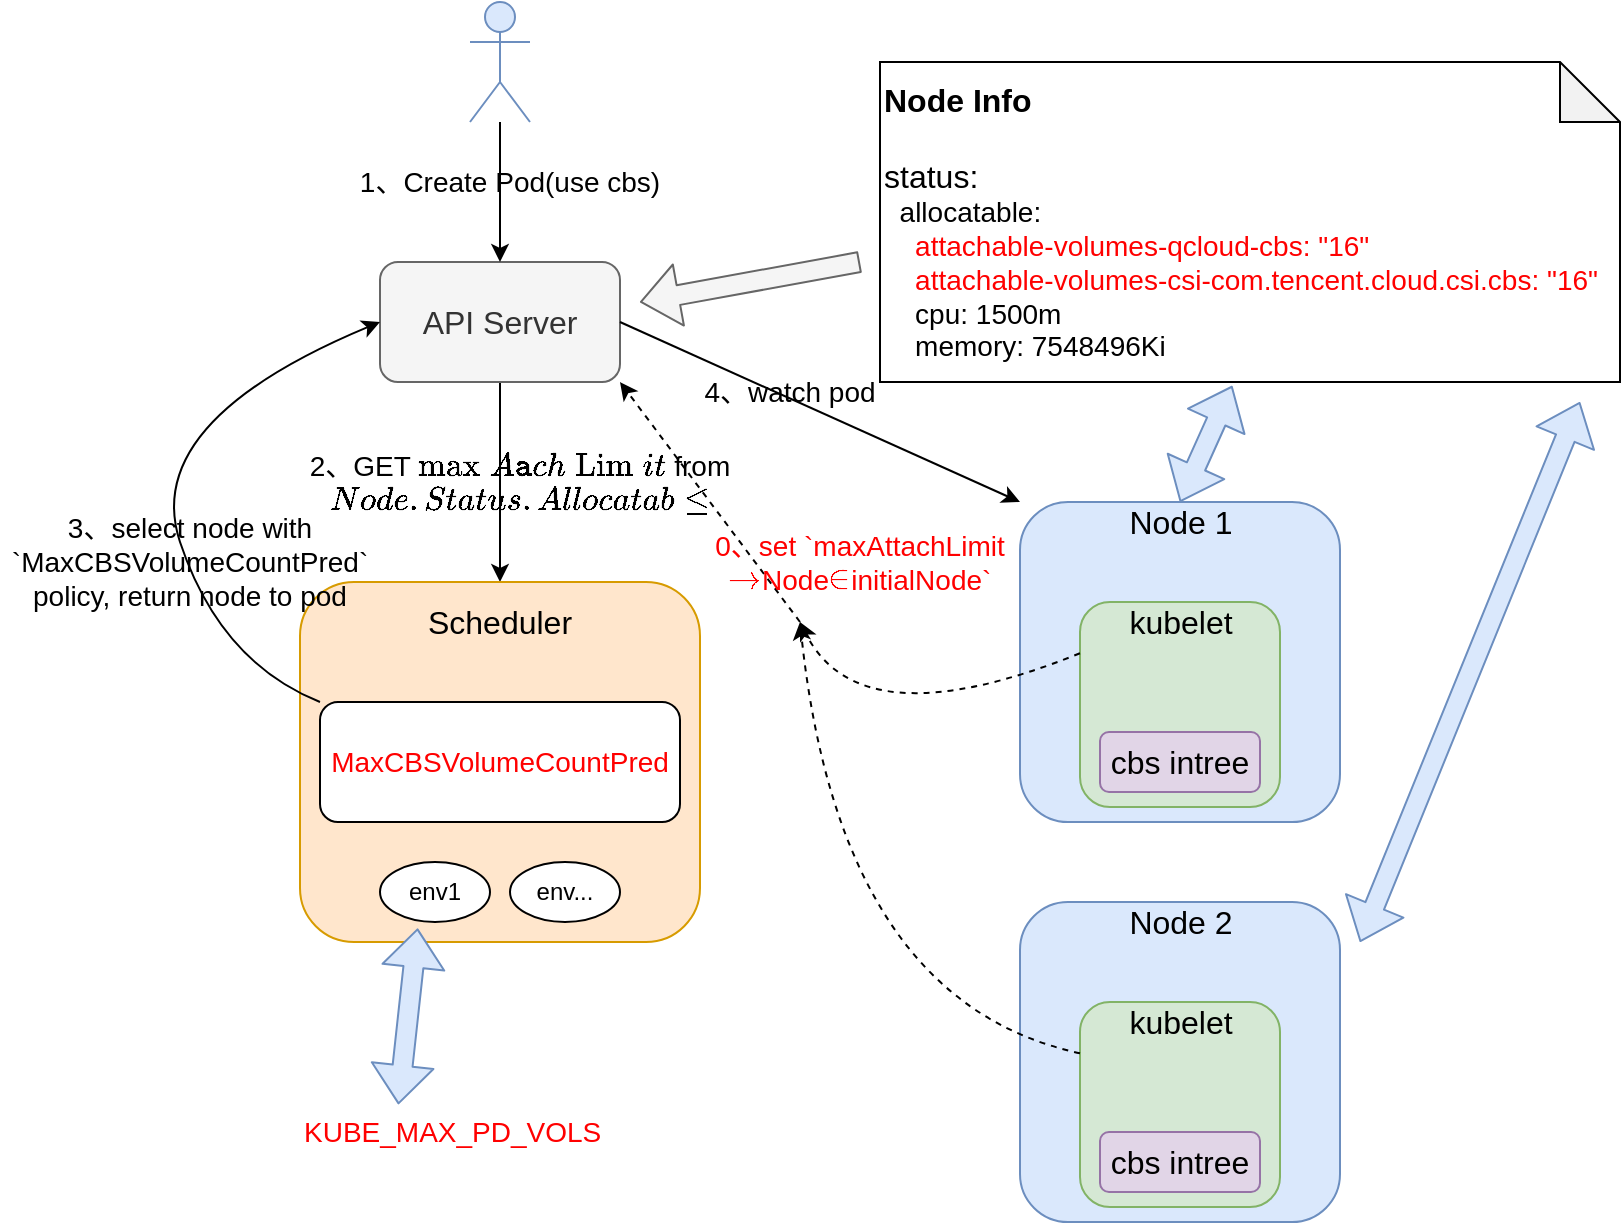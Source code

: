 <mxfile version="12.7.9" type="device"><diagram id="Mnjaka3PURQSS_6IVjl2" name="第 1 页"><mxGraphModel dx="1042" dy="628" grid="0" gridSize="10" guides="1" tooltips="1" connect="1" arrows="1" fold="1" page="1" pageScale="1" pageWidth="827" pageHeight="1169" math="0" shadow="0"><root><mxCell id="0"/><mxCell id="1" parent="0"/><mxCell id="3XXLVkNquDwTSfcZyb0T-8" value="" style="edgeStyle=orthogonalEdgeStyle;rounded=0;orthogonalLoop=1;jettySize=auto;html=1;entryX=0.5;entryY=0;entryDx=0;entryDy=0;" edge="1" parent="1" source="3XXLVkNquDwTSfcZyb0T-1" target="3XXLVkNquDwTSfcZyb0T-3"><mxGeometry relative="1" as="geometry"><mxPoint x="261" y="457" as="targetPoint"/></mxGeometry></mxCell><mxCell id="3XXLVkNquDwTSfcZyb0T-1" value="&lt;span style=&quot;color: rgb(51 , 51 , 51) ; font-size: 16px ; white-space: normal&quot;&gt;API Server&lt;/span&gt;" style="rounded=1;whiteSpace=wrap;html=1;fillColor=#f5f5f5;strokeColor=#666666;fontColor=#333333;" vertex="1" parent="1"><mxGeometry x="201" y="317" width="120" height="60" as="geometry"/></mxCell><mxCell id="3XXLVkNquDwTSfcZyb0T-3" value="" style="rounded=1;whiteSpace=wrap;html=1;fillColor=#ffe6cc;strokeColor=#d79b00;" vertex="1" parent="1"><mxGeometry x="161" y="477" width="200" height="180" as="geometry"/></mxCell><mxCell id="3XXLVkNquDwTSfcZyb0T-4" value="&lt;font style=&quot;font-size: 16px&quot;&gt;Scheduler&lt;/font&gt;" style="text;html=1;strokeColor=none;fillColor=none;align=center;verticalAlign=middle;whiteSpace=wrap;rounded=0;" vertex="1" parent="1"><mxGeometry x="221" y="487" width="80" height="20" as="geometry"/></mxCell><mxCell id="3XXLVkNquDwTSfcZyb0T-6" value="&lt;span style=&quot;text-align: left ; font-size: 14px&quot;&gt;&lt;font color=&quot;#ff0000&quot;&gt;MaxCBSVolumeCountPred&lt;/font&gt;&lt;/span&gt;" style="rounded=1;whiteSpace=wrap;html=1;" vertex="1" parent="1"><mxGeometry x="171" y="537" width="180" height="60" as="geometry"/></mxCell><mxCell id="3XXLVkNquDwTSfcZyb0T-9" value="&lt;font style=&quot;font-size: 14px&quot;&gt;2、GET `maxAttachLimit` from `Node.Status.Allocatable`&lt;/font&gt;" style="text;html=1;strokeColor=none;fillColor=none;align=center;verticalAlign=middle;whiteSpace=wrap;rounded=0;" vertex="1" parent="1"><mxGeometry x="161" y="397" width="220" height="60" as="geometry"/></mxCell><mxCell id="3XXLVkNquDwTSfcZyb0T-10" value="&lt;div style=&quot;font-size: 16px&quot;&gt;&lt;font style=&quot;font-size: 16px&quot;&gt;&lt;b&gt;Node Info&lt;/b&gt;&lt;/font&gt;&lt;/div&gt;&lt;div style=&quot;font-size: 16px&quot;&gt;&lt;font style=&quot;font-size: 16px&quot;&gt;&lt;b&gt;&lt;br&gt;&lt;/b&gt;&lt;/font&gt;&lt;/div&gt;&lt;div style=&quot;font-size: 16px&quot;&gt;&lt;font style=&quot;font-size: 16px&quot;&gt;status:&lt;/font&gt;&lt;/div&gt;&lt;div style=&quot;font-size: 14px&quot;&gt;&lt;font style=&quot;font-size: 14px&quot;&gt;&amp;nbsp; allocatable:&lt;/font&gt;&lt;/div&gt;&lt;div style=&quot;font-size: 14px&quot;&gt;&lt;font style=&quot;font-size: 14px&quot; color=&quot;#ff0000&quot;&gt;&amp;nbsp; &amp;nbsp; attachable-volumes-qcloud-cbs: &quot;16&quot;&lt;/font&gt;&lt;/div&gt;&lt;div style=&quot;font-size: 14px&quot;&gt;&lt;font style=&quot;font-size: 14px&quot; color=&quot;#ff0000&quot;&gt;&amp;nbsp; &amp;nbsp; attachable-volumes-csi-com.tencent.cloud.csi.cbs: &quot;16&quot;&lt;/font&gt;&lt;/div&gt;&lt;div style=&quot;font-size: 14px&quot;&gt;&lt;font style=&quot;font-size: 14px&quot;&gt;&amp;nbsp; &amp;nbsp; cpu: 1500m&lt;/font&gt;&lt;/div&gt;&lt;div style=&quot;font-size: 14px&quot;&gt;&lt;font style=&quot;font-size: 14px&quot;&gt;&amp;nbsp; &amp;nbsp; memory: 7548496Ki&lt;/font&gt;&lt;/div&gt;" style="shape=note;whiteSpace=wrap;html=1;backgroundOutline=1;darkOpacity=0.05;align=left;" vertex="1" parent="1"><mxGeometry x="451" y="217" width="370" height="160" as="geometry"/></mxCell><mxCell id="3XXLVkNquDwTSfcZyb0T-11" value="" style="shape=flexArrow;endArrow=classic;html=1;fillColor=#f5f5f5;strokeColor=#666666;" edge="1" parent="1"><mxGeometry width="50" height="50" relative="1" as="geometry"><mxPoint x="441" y="317" as="sourcePoint"/><mxPoint x="331" y="337" as="targetPoint"/></mxGeometry></mxCell><mxCell id="3XXLVkNquDwTSfcZyb0T-13" value="" style="rounded=1;whiteSpace=wrap;html=1;fillColor=#dae8fc;strokeColor=#6c8ebf;" vertex="1" parent="1"><mxGeometry x="521" y="437" width="160" height="160" as="geometry"/></mxCell><mxCell id="3XXLVkNquDwTSfcZyb0T-14" value="" style="rounded=1;whiteSpace=wrap;html=1;fillColor=#dae8fc;strokeColor=#6c8ebf;" vertex="1" parent="1"><mxGeometry x="521" y="637" width="160" height="160" as="geometry"/></mxCell><mxCell id="3XXLVkNquDwTSfcZyb0T-15" value="" style="shape=flexArrow;endArrow=classic;startArrow=classic;html=1;fillColor=#dae8fc;strokeColor=#6c8ebf;" edge="1" parent="1"><mxGeometry width="50" height="50" relative="1" as="geometry"><mxPoint x="691" y="657" as="sourcePoint"/><mxPoint x="801" y="387" as="targetPoint"/></mxGeometry></mxCell><mxCell id="3XXLVkNquDwTSfcZyb0T-16" value="" style="shape=flexArrow;endArrow=classic;startArrow=classic;html=1;exitX=0.5;exitY=0;exitDx=0;exitDy=0;fillColor=#dae8fc;strokeColor=#6c8ebf;entryX=0.476;entryY=1.012;entryDx=0;entryDy=0;entryPerimeter=0;" edge="1" parent="1" source="3XXLVkNquDwTSfcZyb0T-13" target="3XXLVkNquDwTSfcZyb0T-10"><mxGeometry width="50" height="50" relative="1" as="geometry"><mxPoint x="601" y="427" as="sourcePoint"/><mxPoint x="626" y="387" as="targetPoint"/></mxGeometry></mxCell><mxCell id="3XXLVkNquDwTSfcZyb0T-19" value="" style="rounded=1;whiteSpace=wrap;html=1;fillColor=#d5e8d4;strokeColor=#82b366;" vertex="1" parent="1"><mxGeometry x="551" y="487" width="100" height="102.5" as="geometry"/></mxCell><mxCell id="3XXLVkNquDwTSfcZyb0T-21" value="" style="endArrow=classic;html=1;exitX=1;exitY=0.5;exitDx=0;exitDy=0;entryX=0;entryY=0;entryDx=0;entryDy=0;" edge="1" parent="1" source="3XXLVkNquDwTSfcZyb0T-1" target="3XXLVkNquDwTSfcZyb0T-13"><mxGeometry width="50" height="50" relative="1" as="geometry"><mxPoint x="391" y="807" as="sourcePoint"/><mxPoint x="441" y="757" as="targetPoint"/></mxGeometry></mxCell><mxCell id="3XXLVkNquDwTSfcZyb0T-22" value="" style="shape=umlActor;verticalLabelPosition=bottom;labelBackgroundColor=#ffffff;verticalAlign=top;html=1;outlineConnect=0;fillColor=#dae8fc;strokeColor=#6c8ebf;" vertex="1" parent="1"><mxGeometry x="246" y="187" width="30" height="60" as="geometry"/></mxCell><mxCell id="3XXLVkNquDwTSfcZyb0T-23" value="" style="endArrow=classic;html=1;" edge="1" parent="1" source="3XXLVkNquDwTSfcZyb0T-22" target="3XXLVkNquDwTSfcZyb0T-1"><mxGeometry width="50" height="50" relative="1" as="geometry"><mxPoint x="71" y="347" as="sourcePoint"/><mxPoint x="411" y="507" as="targetPoint"/></mxGeometry></mxCell><mxCell id="3XXLVkNquDwTSfcZyb0T-24" value="&lt;font style=&quot;font-size: 14px&quot;&gt;1、Create Pod(use cbs)&lt;/font&gt;" style="text;html=1;strokeColor=none;fillColor=none;align=center;verticalAlign=middle;whiteSpace=wrap;rounded=0;" vertex="1" parent="1"><mxGeometry x="181" y="257" width="170" height="40" as="geometry"/></mxCell><mxCell id="3XXLVkNquDwTSfcZyb0T-26" value="" style="curved=1;endArrow=classic;html=1;entryX=0;entryY=0.5;entryDx=0;entryDy=0;exitX=0;exitY=0;exitDx=0;exitDy=0;" edge="1" parent="1" source="3XXLVkNquDwTSfcZyb0T-6" target="3XXLVkNquDwTSfcZyb0T-1"><mxGeometry width="50" height="50" relative="1" as="geometry"><mxPoint x="61" y="587" as="sourcePoint"/><mxPoint x="111" y="537" as="targetPoint"/><Array as="points"><mxPoint x="121" y="517"/><mxPoint x="81" y="397"/></Array></mxGeometry></mxCell><mxCell id="3XXLVkNquDwTSfcZyb0T-27" value="&lt;font style=&quot;font-size: 14px&quot;&gt;3、select node with &lt;br&gt;`&lt;span style=&quot;text-align: left&quot;&gt;MaxCBSVolumeCountPred&lt;/span&gt;` policy, return node to pod&lt;/font&gt;" style="text;html=1;strokeColor=none;fillColor=none;align=center;verticalAlign=middle;whiteSpace=wrap;rounded=0;" vertex="1" parent="1"><mxGeometry x="11" y="427" width="190" height="80" as="geometry"/></mxCell><mxCell id="3XXLVkNquDwTSfcZyb0T-28" value="" style="endArrow=classic;html=1;dashed=1;entryX=1;entryY=1;entryDx=0;entryDy=0;" edge="1" parent="1" target="3XXLVkNquDwTSfcZyb0T-1"><mxGeometry width="50" height="50" relative="1" as="geometry"><mxPoint x="411" y="497" as="sourcePoint"/><mxPoint x="421" y="617" as="targetPoint"/></mxGeometry></mxCell><mxCell id="3XXLVkNquDwTSfcZyb0T-30" value="&lt;font style=&quot;font-size: 16px&quot;&gt;Node 1&lt;/font&gt;" style="text;html=1;strokeColor=none;fillColor=none;align=center;verticalAlign=middle;whiteSpace=wrap;rounded=0;" vertex="1" parent="1"><mxGeometry x="568.5" y="437" width="65" height="20" as="geometry"/></mxCell><mxCell id="3XXLVkNquDwTSfcZyb0T-31" value="&lt;font style=&quot;font-size: 16px&quot;&gt;Node 2&lt;/font&gt;" style="text;html=1;strokeColor=none;fillColor=none;align=center;verticalAlign=middle;whiteSpace=wrap;rounded=0;" vertex="1" parent="1"><mxGeometry x="568.5" y="637" width="65" height="20" as="geometry"/></mxCell><mxCell id="3XXLVkNquDwTSfcZyb0T-32" value="&lt;font style=&quot;font-size: 16px&quot;&gt;kubelet&lt;/font&gt;" style="text;html=1;strokeColor=none;fillColor=none;align=center;verticalAlign=middle;whiteSpace=wrap;rounded=0;" vertex="1" parent="1"><mxGeometry x="568.5" y="487" width="65" height="20" as="geometry"/></mxCell><mxCell id="3XXLVkNquDwTSfcZyb0T-33" value="&lt;font style=&quot;font-size: 16px&quot;&gt;cbs intree&lt;/font&gt;" style="rounded=1;whiteSpace=wrap;html=1;fillColor=#e1d5e7;strokeColor=#9673a6;" vertex="1" parent="1"><mxGeometry x="561" y="552" width="80" height="30" as="geometry"/></mxCell><mxCell id="3XXLVkNquDwTSfcZyb0T-34" value="" style="rounded=1;whiteSpace=wrap;html=1;fillColor=#d5e8d4;strokeColor=#82b366;" vertex="1" parent="1"><mxGeometry x="551" y="687" width="100" height="102.5" as="geometry"/></mxCell><mxCell id="3XXLVkNquDwTSfcZyb0T-35" value="&lt;font style=&quot;font-size: 16px&quot;&gt;kubelet&lt;/font&gt;" style="text;html=1;strokeColor=none;fillColor=none;align=center;verticalAlign=middle;whiteSpace=wrap;rounded=0;" vertex="1" parent="1"><mxGeometry x="568.5" y="687" width="65" height="20" as="geometry"/></mxCell><mxCell id="3XXLVkNquDwTSfcZyb0T-36" value="&lt;font style=&quot;font-size: 16px&quot;&gt;cbs intree&lt;/font&gt;" style="rounded=1;whiteSpace=wrap;html=1;fillColor=#e1d5e7;strokeColor=#9673a6;" vertex="1" parent="1"><mxGeometry x="561" y="752" width="80" height="30" as="geometry"/></mxCell><mxCell id="3XXLVkNquDwTSfcZyb0T-38" value="&lt;font style=&quot;font-size: 14px&quot;&gt;4、watch pod&lt;/font&gt;" style="text;html=1;strokeColor=none;fillColor=none;align=center;verticalAlign=middle;whiteSpace=wrap;rounded=0;" vertex="1" parent="1"><mxGeometry x="351" y="367" width="110" height="30" as="geometry"/></mxCell><mxCell id="3XXLVkNquDwTSfcZyb0T-39" value="" style="curved=1;endArrow=classic;html=1;dashed=1;exitX=0;exitY=0.25;exitDx=0;exitDy=0;" edge="1" parent="1" source="3XXLVkNquDwTSfcZyb0T-34"><mxGeometry width="50" height="50" relative="1" as="geometry"><mxPoint x="431" y="737" as="sourcePoint"/><mxPoint x="411" y="497" as="targetPoint"/><Array as="points"><mxPoint x="431" y="687"/></Array></mxGeometry></mxCell><mxCell id="3XXLVkNquDwTSfcZyb0T-41" value="" style="curved=1;endArrow=classic;html=1;dashed=1;exitX=0;exitY=0.25;exitDx=0;exitDy=0;" edge="1" parent="1" source="3XXLVkNquDwTSfcZyb0T-19"><mxGeometry width="50" height="50" relative="1" as="geometry"><mxPoint x="361" y="557" as="sourcePoint"/><mxPoint x="411" y="497" as="targetPoint"/><Array as="points"><mxPoint x="441" y="557"/></Array></mxGeometry></mxCell><mxCell id="3XXLVkNquDwTSfcZyb0T-43" value="&lt;font color=&quot;#ff0000&quot;&gt;&lt;font style=&quot;font-size: 14px&quot;&gt;0、set `&lt;/font&gt;&lt;span style=&quot;font-size: 14px&quot;&gt;maxAttachLimit` to `Node` in `initialNode`&lt;/span&gt;&lt;/font&gt;" style="text;html=1;strokeColor=none;fillColor=none;align=center;verticalAlign=middle;whiteSpace=wrap;rounded=0;" vertex="1" parent="1"><mxGeometry x="361" y="437" width="160" height="60" as="geometry"/></mxCell><mxCell id="3XXLVkNquDwTSfcZyb0T-45" value="env..." style="ellipse;whiteSpace=wrap;html=1;" vertex="1" parent="1"><mxGeometry x="266" y="617" width="55" height="30" as="geometry"/></mxCell><mxCell id="3XXLVkNquDwTSfcZyb0T-46" value="env1" style="ellipse;whiteSpace=wrap;html=1;" vertex="1" parent="1"><mxGeometry x="201" y="617" width="55" height="30" as="geometry"/></mxCell><mxCell id="3XXLVkNquDwTSfcZyb0T-47" value="&lt;font style=&quot;font-size: 14px&quot; color=&quot;#ff0000&quot;&gt;KUBE_MAX_PD_VOLS&lt;/font&gt;" style="text;html=1;" vertex="1" parent="1"><mxGeometry x="161" y="737" width="150" height="30" as="geometry"/></mxCell><mxCell id="3XXLVkNquDwTSfcZyb0T-48" value="" style="shape=flexArrow;endArrow=classic;startArrow=classic;html=1;fillColor=#dae8fc;strokeColor=#6c8ebf;entryX=0.342;entryY=1.107;entryDx=0;entryDy=0;entryPerimeter=0;exitX=0.328;exitY=0.04;exitDx=0;exitDy=0;exitPerimeter=0;" edge="1" parent="1" source="3XXLVkNquDwTSfcZyb0T-47" target="3XXLVkNquDwTSfcZyb0T-46"><mxGeometry width="50" height="50" relative="1" as="geometry"><mxPoint x="201" y="746" as="sourcePoint"/><mxPoint x="227.12" y="687.96" as="targetPoint"/></mxGeometry></mxCell></root></mxGraphModel></diagram></mxfile>